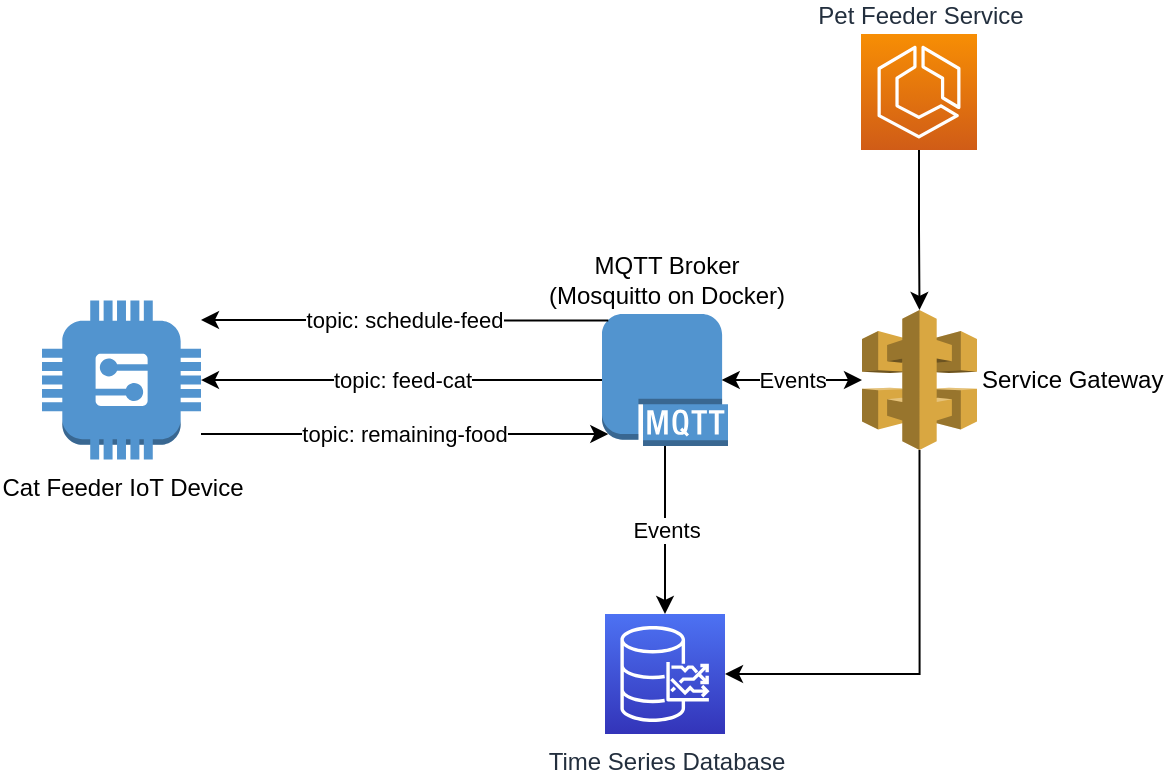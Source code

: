 <mxfile version="20.4.1" type="github">
  <diagram id="C0h6jriWAFb2csfehPzT" name="Page-1">
    <mxGraphModel dx="1266" dy="851" grid="1" gridSize="10" guides="1" tooltips="1" connect="1" arrows="1" fold="1" page="1" pageScale="1" pageWidth="850" pageHeight="1100" math="0" shadow="0">
      <root>
        <mxCell id="0" />
        <mxCell id="1" parent="0" />
        <mxCell id="6FsYevEU8R35O0Jzz6Nx-4" value="Events" style="edgeStyle=orthogonalEdgeStyle;rounded=0;orthogonalLoop=1;jettySize=auto;html=1;entryX=0.5;entryY=0;entryDx=0;entryDy=0;entryPerimeter=0;" parent="1" source="gZ-WMbLiCQUDXAqgG7qf-1" target="6FsYevEU8R35O0Jzz6Nx-3" edge="1">
          <mxGeometry relative="1" as="geometry" />
        </mxCell>
        <mxCell id="gZ-WMbLiCQUDXAqgG7qf-1" value="MQTT Broker&lt;br&gt;(Mosquitto on Docker)" style="outlineConnect=0;dashed=0;verticalLabelPosition=top;verticalAlign=bottom;align=center;html=1;shape=mxgraph.aws3.mqtt_protocol;fillColor=#5294CF;gradientColor=none;labelPosition=center;" parent="1" vertex="1">
          <mxGeometry x="410" y="260" width="63" height="66" as="geometry" />
        </mxCell>
        <mxCell id="gZ-WMbLiCQUDXAqgG7qf-6" value="topic: feed-cat" style="edgeStyle=orthogonalEdgeStyle;rounded=0;orthogonalLoop=1;jettySize=auto;html=1;entryX=0;entryY=0.5;entryDx=0;entryDy=0;entryPerimeter=0;startArrow=classic;startFill=1;endArrow=none;endFill=0;" parent="1" source="gZ-WMbLiCQUDXAqgG7qf-4" target="gZ-WMbLiCQUDXAqgG7qf-1" edge="1">
          <mxGeometry relative="1" as="geometry" />
        </mxCell>
        <mxCell id="gZ-WMbLiCQUDXAqgG7qf-11" value="topic: schedule-feed" style="edgeStyle=orthogonalEdgeStyle;rounded=0;orthogonalLoop=1;jettySize=auto;html=1;entryX=0.05;entryY=0.05;entryDx=0;entryDy=0;entryPerimeter=0;startArrow=classic;startFill=1;endArrow=none;endFill=0;" parent="1" source="gZ-WMbLiCQUDXAqgG7qf-4" target="gZ-WMbLiCQUDXAqgG7qf-1" edge="1">
          <mxGeometry relative="1" as="geometry">
            <Array as="points">
              <mxPoint x="260" y="263" />
              <mxPoint x="260" y="263" />
            </Array>
          </mxGeometry>
        </mxCell>
        <mxCell id="u-eq03Bs4xKIGnjtoeEd-5" value="topic: remaining-food" style="edgeStyle=orthogonalEdgeStyle;rounded=0;orthogonalLoop=1;jettySize=auto;html=1;entryX=0.05;entryY=0.91;entryDx=0;entryDy=0;entryPerimeter=0;startArrow=none;startFill=0;endArrow=classic;endFill=1;" parent="1" source="gZ-WMbLiCQUDXAqgG7qf-4" target="gZ-WMbLiCQUDXAqgG7qf-1" edge="1">
          <mxGeometry relative="1" as="geometry">
            <Array as="points">
              <mxPoint x="260" y="320" />
              <mxPoint x="260" y="320" />
            </Array>
          </mxGeometry>
        </mxCell>
        <mxCell id="gZ-WMbLiCQUDXAqgG7qf-4" value="Cat Feeder IoT Device" style="outlineConnect=0;dashed=0;verticalLabelPosition=bottom;verticalAlign=top;align=center;html=1;shape=mxgraph.aws3.generic;fillColor=#5294CF;gradientColor=none;" parent="1" vertex="1">
          <mxGeometry x="130" y="253.25" width="79.5" height="79.5" as="geometry" />
        </mxCell>
        <mxCell id="6FsYevEU8R35O0Jzz6Nx-3" value="Time Series Database" style="sketch=0;points=[[0,0,0],[0.25,0,0],[0.5,0,0],[0.75,0,0],[1,0,0],[0,1,0],[0.25,1,0],[0.5,1,0],[0.75,1,0],[1,1,0],[0,0.25,0],[0,0.5,0],[0,0.75,0],[1,0.25,0],[1,0.5,0],[1,0.75,0]];outlineConnect=0;fontColor=#232F3E;gradientColor=#4D72F3;gradientDirection=north;fillColor=#3334B9;strokeColor=#ffffff;dashed=0;verticalLabelPosition=bottom;verticalAlign=top;align=center;html=1;fontSize=12;fontStyle=0;aspect=fixed;shape=mxgraph.aws4.resourceIcon;resIcon=mxgraph.aws4.timestream;" parent="1" vertex="1">
          <mxGeometry x="411.5" y="410" width="60" height="60" as="geometry" />
        </mxCell>
        <mxCell id="6FsYevEU8R35O0Jzz6Nx-11" style="edgeStyle=orthogonalEdgeStyle;rounded=0;orthogonalLoop=1;jettySize=auto;html=1;entryX=0.5;entryY=0;entryDx=0;entryDy=0;entryPerimeter=0;startArrow=none;startFill=0;" parent="1" source="6FsYevEU8R35O0Jzz6Nx-6" target="6FsYevEU8R35O0Jzz6Nx-7" edge="1">
          <mxGeometry relative="1" as="geometry" />
        </mxCell>
        <mxCell id="6FsYevEU8R35O0Jzz6Nx-6" value="Pet Feeder Service" style="sketch=0;points=[[0,0,0],[0.25,0,0],[0.5,0,0],[0.75,0,0],[1,0,0],[0,1,0],[0.25,1,0],[0.5,1,0],[0.75,1,0],[1,1,0],[0,0.25,0],[0,0.5,0],[0,0.75,0],[1,0.25,0],[1,0.5,0],[1,0.75,0]];outlineConnect=0;fontColor=#232F3E;gradientColor=#F78E04;gradientDirection=north;fillColor=#D05C17;strokeColor=#ffffff;dashed=0;verticalLabelPosition=top;verticalAlign=bottom;align=center;html=1;fontSize=12;fontStyle=0;aspect=fixed;shape=mxgraph.aws4.resourceIcon;resIcon=mxgraph.aws4.ecs;labelPosition=center;" parent="1" vertex="1">
          <mxGeometry x="539.5" y="120" width="58" height="58" as="geometry" />
        </mxCell>
        <mxCell id="6FsYevEU8R35O0Jzz6Nx-10" style="edgeStyle=orthogonalEdgeStyle;rounded=0;orthogonalLoop=1;jettySize=auto;html=1;entryX=1;entryY=0.5;entryDx=0;entryDy=0;entryPerimeter=0;startArrow=none;startFill=0;exitX=0.5;exitY=1;exitDx=0;exitDy=0;exitPerimeter=0;" parent="1" source="6FsYevEU8R35O0Jzz6Nx-7" target="6FsYevEU8R35O0Jzz6Nx-3" edge="1">
          <mxGeometry relative="1" as="geometry">
            <Array as="points">
              <mxPoint x="569" y="440" />
            </Array>
          </mxGeometry>
        </mxCell>
        <mxCell id="6FsYevEU8R35O0Jzz6Nx-13" value="Events" style="edgeStyle=orthogonalEdgeStyle;rounded=0;orthogonalLoop=1;jettySize=auto;html=1;entryX=0.95;entryY=0.5;entryDx=0;entryDy=0;entryPerimeter=0;startArrow=classic;startFill=1;" parent="1" source="6FsYevEU8R35O0Jzz6Nx-7" target="gZ-WMbLiCQUDXAqgG7qf-1" edge="1">
          <mxGeometry relative="1" as="geometry" />
        </mxCell>
        <mxCell id="6FsYevEU8R35O0Jzz6Nx-7" value="Service Gateway" style="outlineConnect=0;dashed=0;verticalLabelPosition=middle;verticalAlign=middle;align=left;html=1;shape=mxgraph.aws3.api_gateway;fillColor=#D9A741;gradientColor=none;labelPosition=right;" parent="1" vertex="1">
          <mxGeometry x="540" y="258" width="57.5" height="70" as="geometry" />
        </mxCell>
      </root>
    </mxGraphModel>
  </diagram>
</mxfile>
